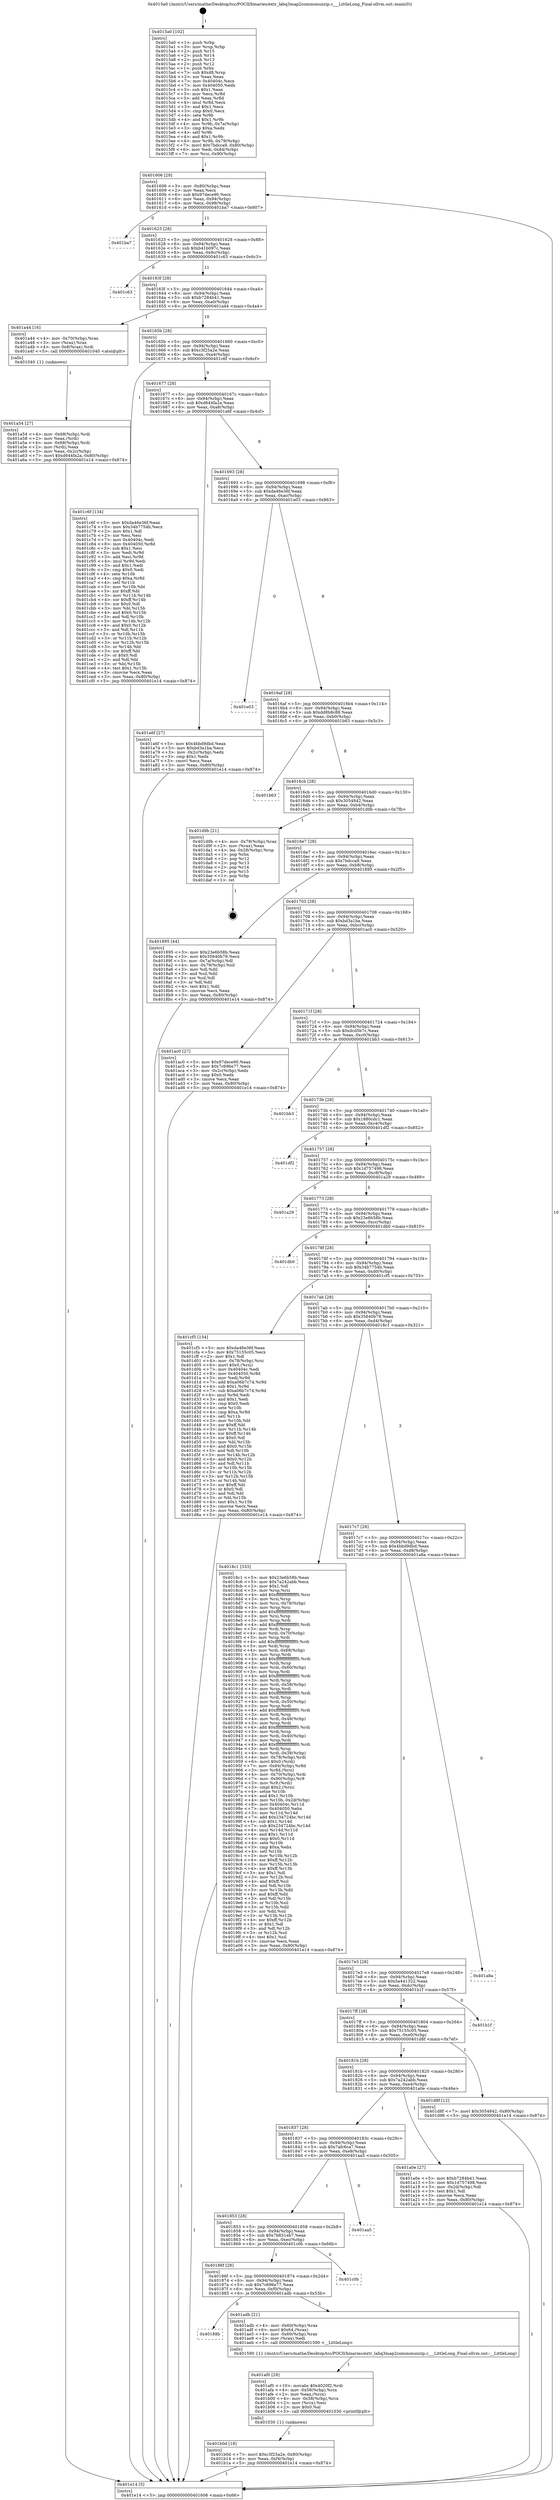 digraph "0x4015a0" {
  label = "0x4015a0 (/mnt/c/Users/mathe/Desktop/tcc/POCII/binaries/extr_labq3map2commonunzip.c___LittleLong_Final-ollvm.out::main(0))"
  labelloc = "t"
  node[shape=record]

  Entry [label="",width=0.3,height=0.3,shape=circle,fillcolor=black,style=filled]
  "0x401606" [label="{
     0x401606 [29]\l
     | [instrs]\l
     &nbsp;&nbsp;0x401606 \<+3\>: mov -0x80(%rbp),%eax\l
     &nbsp;&nbsp;0x401609 \<+2\>: mov %eax,%ecx\l
     &nbsp;&nbsp;0x40160b \<+6\>: sub $0x97dece90,%ecx\l
     &nbsp;&nbsp;0x401611 \<+6\>: mov %eax,-0x94(%rbp)\l
     &nbsp;&nbsp;0x401617 \<+6\>: mov %ecx,-0x98(%rbp)\l
     &nbsp;&nbsp;0x40161d \<+6\>: je 0000000000401ba7 \<main+0x607\>\l
  }"]
  "0x401ba7" [label="{
     0x401ba7\l
  }", style=dashed]
  "0x401623" [label="{
     0x401623 [28]\l
     | [instrs]\l
     &nbsp;&nbsp;0x401623 \<+5\>: jmp 0000000000401628 \<main+0x88\>\l
     &nbsp;&nbsp;0x401628 \<+6\>: mov -0x94(%rbp),%eax\l
     &nbsp;&nbsp;0x40162e \<+5\>: sub $0xb41b097c,%eax\l
     &nbsp;&nbsp;0x401633 \<+6\>: mov %eax,-0x9c(%rbp)\l
     &nbsp;&nbsp;0x401639 \<+6\>: je 0000000000401c63 \<main+0x6c3\>\l
  }"]
  Exit [label="",width=0.3,height=0.3,shape=circle,fillcolor=black,style=filled,peripheries=2]
  "0x401c63" [label="{
     0x401c63\l
  }", style=dashed]
  "0x40163f" [label="{
     0x40163f [28]\l
     | [instrs]\l
     &nbsp;&nbsp;0x40163f \<+5\>: jmp 0000000000401644 \<main+0xa4\>\l
     &nbsp;&nbsp;0x401644 \<+6\>: mov -0x94(%rbp),%eax\l
     &nbsp;&nbsp;0x40164a \<+5\>: sub $0xb7284b41,%eax\l
     &nbsp;&nbsp;0x40164f \<+6\>: mov %eax,-0xa0(%rbp)\l
     &nbsp;&nbsp;0x401655 \<+6\>: je 0000000000401a44 \<main+0x4a4\>\l
  }"]
  "0x401b0d" [label="{
     0x401b0d [18]\l
     | [instrs]\l
     &nbsp;&nbsp;0x401b0d \<+7\>: movl $0xc3f25a2e,-0x80(%rbp)\l
     &nbsp;&nbsp;0x401b14 \<+6\>: mov %eax,-0xf4(%rbp)\l
     &nbsp;&nbsp;0x401b1a \<+5\>: jmp 0000000000401e14 \<main+0x874\>\l
  }"]
  "0x401a44" [label="{
     0x401a44 [16]\l
     | [instrs]\l
     &nbsp;&nbsp;0x401a44 \<+4\>: mov -0x70(%rbp),%rax\l
     &nbsp;&nbsp;0x401a48 \<+3\>: mov (%rax),%rax\l
     &nbsp;&nbsp;0x401a4b \<+4\>: mov 0x8(%rax),%rdi\l
     &nbsp;&nbsp;0x401a4f \<+5\>: call 0000000000401040 \<atoi@plt\>\l
     | [calls]\l
     &nbsp;&nbsp;0x401040 \{1\} (unknown)\l
  }"]
  "0x40165b" [label="{
     0x40165b [28]\l
     | [instrs]\l
     &nbsp;&nbsp;0x40165b \<+5\>: jmp 0000000000401660 \<main+0xc0\>\l
     &nbsp;&nbsp;0x401660 \<+6\>: mov -0x94(%rbp),%eax\l
     &nbsp;&nbsp;0x401666 \<+5\>: sub $0xc3f25a2e,%eax\l
     &nbsp;&nbsp;0x40166b \<+6\>: mov %eax,-0xa4(%rbp)\l
     &nbsp;&nbsp;0x401671 \<+6\>: je 0000000000401c6f \<main+0x6cf\>\l
  }"]
  "0x401af0" [label="{
     0x401af0 [29]\l
     | [instrs]\l
     &nbsp;&nbsp;0x401af0 \<+10\>: movabs $0x4020f2,%rdi\l
     &nbsp;&nbsp;0x401afa \<+4\>: mov -0x58(%rbp),%rcx\l
     &nbsp;&nbsp;0x401afe \<+2\>: mov %eax,(%rcx)\l
     &nbsp;&nbsp;0x401b00 \<+4\>: mov -0x58(%rbp),%rcx\l
     &nbsp;&nbsp;0x401b04 \<+2\>: mov (%rcx),%esi\l
     &nbsp;&nbsp;0x401b06 \<+2\>: mov $0x0,%al\l
     &nbsp;&nbsp;0x401b08 \<+5\>: call 0000000000401030 \<printf@plt\>\l
     | [calls]\l
     &nbsp;&nbsp;0x401030 \{1\} (unknown)\l
  }"]
  "0x401c6f" [label="{
     0x401c6f [134]\l
     | [instrs]\l
     &nbsp;&nbsp;0x401c6f \<+5\>: mov $0xda46e36f,%eax\l
     &nbsp;&nbsp;0x401c74 \<+5\>: mov $0x34b7754b,%ecx\l
     &nbsp;&nbsp;0x401c79 \<+2\>: mov $0x1,%dl\l
     &nbsp;&nbsp;0x401c7b \<+2\>: xor %esi,%esi\l
     &nbsp;&nbsp;0x401c7d \<+7\>: mov 0x40404c,%edi\l
     &nbsp;&nbsp;0x401c84 \<+8\>: mov 0x404050,%r8d\l
     &nbsp;&nbsp;0x401c8c \<+3\>: sub $0x1,%esi\l
     &nbsp;&nbsp;0x401c8f \<+3\>: mov %edi,%r9d\l
     &nbsp;&nbsp;0x401c92 \<+3\>: add %esi,%r9d\l
     &nbsp;&nbsp;0x401c95 \<+4\>: imul %r9d,%edi\l
     &nbsp;&nbsp;0x401c99 \<+3\>: and $0x1,%edi\l
     &nbsp;&nbsp;0x401c9c \<+3\>: cmp $0x0,%edi\l
     &nbsp;&nbsp;0x401c9f \<+4\>: sete %r10b\l
     &nbsp;&nbsp;0x401ca3 \<+4\>: cmp $0xa,%r8d\l
     &nbsp;&nbsp;0x401ca7 \<+4\>: setl %r11b\l
     &nbsp;&nbsp;0x401cab \<+3\>: mov %r10b,%bl\l
     &nbsp;&nbsp;0x401cae \<+3\>: xor $0xff,%bl\l
     &nbsp;&nbsp;0x401cb1 \<+3\>: mov %r11b,%r14b\l
     &nbsp;&nbsp;0x401cb4 \<+4\>: xor $0xff,%r14b\l
     &nbsp;&nbsp;0x401cb8 \<+3\>: xor $0x0,%dl\l
     &nbsp;&nbsp;0x401cbb \<+3\>: mov %bl,%r15b\l
     &nbsp;&nbsp;0x401cbe \<+4\>: and $0x0,%r15b\l
     &nbsp;&nbsp;0x401cc2 \<+3\>: and %dl,%r10b\l
     &nbsp;&nbsp;0x401cc5 \<+3\>: mov %r14b,%r12b\l
     &nbsp;&nbsp;0x401cc8 \<+4\>: and $0x0,%r12b\l
     &nbsp;&nbsp;0x401ccc \<+3\>: and %dl,%r11b\l
     &nbsp;&nbsp;0x401ccf \<+3\>: or %r10b,%r15b\l
     &nbsp;&nbsp;0x401cd2 \<+3\>: or %r11b,%r12b\l
     &nbsp;&nbsp;0x401cd5 \<+3\>: xor %r12b,%r15b\l
     &nbsp;&nbsp;0x401cd8 \<+3\>: or %r14b,%bl\l
     &nbsp;&nbsp;0x401cdb \<+3\>: xor $0xff,%bl\l
     &nbsp;&nbsp;0x401cde \<+3\>: or $0x0,%dl\l
     &nbsp;&nbsp;0x401ce1 \<+2\>: and %dl,%bl\l
     &nbsp;&nbsp;0x401ce3 \<+3\>: or %bl,%r15b\l
     &nbsp;&nbsp;0x401ce6 \<+4\>: test $0x1,%r15b\l
     &nbsp;&nbsp;0x401cea \<+3\>: cmovne %ecx,%eax\l
     &nbsp;&nbsp;0x401ced \<+3\>: mov %eax,-0x80(%rbp)\l
     &nbsp;&nbsp;0x401cf0 \<+5\>: jmp 0000000000401e14 \<main+0x874\>\l
  }"]
  "0x401677" [label="{
     0x401677 [28]\l
     | [instrs]\l
     &nbsp;&nbsp;0x401677 \<+5\>: jmp 000000000040167c \<main+0xdc\>\l
     &nbsp;&nbsp;0x40167c \<+6\>: mov -0x94(%rbp),%eax\l
     &nbsp;&nbsp;0x401682 \<+5\>: sub $0xd644fa2a,%eax\l
     &nbsp;&nbsp;0x401687 \<+6\>: mov %eax,-0xa8(%rbp)\l
     &nbsp;&nbsp;0x40168d \<+6\>: je 0000000000401a6f \<main+0x4cf\>\l
  }"]
  "0x40188b" [label="{
     0x40188b\l
  }", style=dashed]
  "0x401a6f" [label="{
     0x401a6f [27]\l
     | [instrs]\l
     &nbsp;&nbsp;0x401a6f \<+5\>: mov $0x4bbd9dbd,%eax\l
     &nbsp;&nbsp;0x401a74 \<+5\>: mov $0xbd3a1ba,%ecx\l
     &nbsp;&nbsp;0x401a79 \<+3\>: mov -0x2c(%rbp),%edx\l
     &nbsp;&nbsp;0x401a7c \<+3\>: cmp $0x1,%edx\l
     &nbsp;&nbsp;0x401a7f \<+3\>: cmovl %ecx,%eax\l
     &nbsp;&nbsp;0x401a82 \<+3\>: mov %eax,-0x80(%rbp)\l
     &nbsp;&nbsp;0x401a85 \<+5\>: jmp 0000000000401e14 \<main+0x874\>\l
  }"]
  "0x401693" [label="{
     0x401693 [28]\l
     | [instrs]\l
     &nbsp;&nbsp;0x401693 \<+5\>: jmp 0000000000401698 \<main+0xf8\>\l
     &nbsp;&nbsp;0x401698 \<+6\>: mov -0x94(%rbp),%eax\l
     &nbsp;&nbsp;0x40169e \<+5\>: sub $0xda46e36f,%eax\l
     &nbsp;&nbsp;0x4016a3 \<+6\>: mov %eax,-0xac(%rbp)\l
     &nbsp;&nbsp;0x4016a9 \<+6\>: je 0000000000401e03 \<main+0x863\>\l
  }"]
  "0x401adb" [label="{
     0x401adb [21]\l
     | [instrs]\l
     &nbsp;&nbsp;0x401adb \<+4\>: mov -0x60(%rbp),%rax\l
     &nbsp;&nbsp;0x401adf \<+6\>: movl $0x64,(%rax)\l
     &nbsp;&nbsp;0x401ae5 \<+4\>: mov -0x60(%rbp),%rax\l
     &nbsp;&nbsp;0x401ae9 \<+2\>: mov (%rax),%edi\l
     &nbsp;&nbsp;0x401aeb \<+5\>: call 0000000000401590 \<__LittleLong\>\l
     | [calls]\l
     &nbsp;&nbsp;0x401590 \{1\} (/mnt/c/Users/mathe/Desktop/tcc/POCII/binaries/extr_labq3map2commonunzip.c___LittleLong_Final-ollvm.out::__LittleLong)\l
  }"]
  "0x401e03" [label="{
     0x401e03\l
  }", style=dashed]
  "0x4016af" [label="{
     0x4016af [28]\l
     | [instrs]\l
     &nbsp;&nbsp;0x4016af \<+5\>: jmp 00000000004016b4 \<main+0x114\>\l
     &nbsp;&nbsp;0x4016b4 \<+6\>: mov -0x94(%rbp),%eax\l
     &nbsp;&nbsp;0x4016ba \<+5\>: sub $0xdd8b8c88,%eax\l
     &nbsp;&nbsp;0x4016bf \<+6\>: mov %eax,-0xb0(%rbp)\l
     &nbsp;&nbsp;0x4016c5 \<+6\>: je 0000000000401b63 \<main+0x5c3\>\l
  }"]
  "0x40186f" [label="{
     0x40186f [28]\l
     | [instrs]\l
     &nbsp;&nbsp;0x40186f \<+5\>: jmp 0000000000401874 \<main+0x2d4\>\l
     &nbsp;&nbsp;0x401874 \<+6\>: mov -0x94(%rbp),%eax\l
     &nbsp;&nbsp;0x40187a \<+5\>: sub $0x7c696e77,%eax\l
     &nbsp;&nbsp;0x40187f \<+6\>: mov %eax,-0xf0(%rbp)\l
     &nbsp;&nbsp;0x401885 \<+6\>: je 0000000000401adb \<main+0x53b\>\l
  }"]
  "0x401b63" [label="{
     0x401b63\l
  }", style=dashed]
  "0x4016cb" [label="{
     0x4016cb [28]\l
     | [instrs]\l
     &nbsp;&nbsp;0x4016cb \<+5\>: jmp 00000000004016d0 \<main+0x130\>\l
     &nbsp;&nbsp;0x4016d0 \<+6\>: mov -0x94(%rbp),%eax\l
     &nbsp;&nbsp;0x4016d6 \<+5\>: sub $0x3054842,%eax\l
     &nbsp;&nbsp;0x4016db \<+6\>: mov %eax,-0xb4(%rbp)\l
     &nbsp;&nbsp;0x4016e1 \<+6\>: je 0000000000401d9b \<main+0x7fb\>\l
  }"]
  "0x401c0b" [label="{
     0x401c0b\l
  }", style=dashed]
  "0x401d9b" [label="{
     0x401d9b [21]\l
     | [instrs]\l
     &nbsp;&nbsp;0x401d9b \<+4\>: mov -0x78(%rbp),%rax\l
     &nbsp;&nbsp;0x401d9f \<+2\>: mov (%rax),%eax\l
     &nbsp;&nbsp;0x401da1 \<+4\>: lea -0x28(%rbp),%rsp\l
     &nbsp;&nbsp;0x401da5 \<+1\>: pop %rbx\l
     &nbsp;&nbsp;0x401da6 \<+2\>: pop %r12\l
     &nbsp;&nbsp;0x401da8 \<+2\>: pop %r13\l
     &nbsp;&nbsp;0x401daa \<+2\>: pop %r14\l
     &nbsp;&nbsp;0x401dac \<+2\>: pop %r15\l
     &nbsp;&nbsp;0x401dae \<+1\>: pop %rbp\l
     &nbsp;&nbsp;0x401daf \<+1\>: ret\l
  }"]
  "0x4016e7" [label="{
     0x4016e7 [28]\l
     | [instrs]\l
     &nbsp;&nbsp;0x4016e7 \<+5\>: jmp 00000000004016ec \<main+0x14c\>\l
     &nbsp;&nbsp;0x4016ec \<+6\>: mov -0x94(%rbp),%eax\l
     &nbsp;&nbsp;0x4016f2 \<+5\>: sub $0x7bdcca9,%eax\l
     &nbsp;&nbsp;0x4016f7 \<+6\>: mov %eax,-0xb8(%rbp)\l
     &nbsp;&nbsp;0x4016fd \<+6\>: je 0000000000401895 \<main+0x2f5\>\l
  }"]
  "0x401853" [label="{
     0x401853 [28]\l
     | [instrs]\l
     &nbsp;&nbsp;0x401853 \<+5\>: jmp 0000000000401858 \<main+0x2b8\>\l
     &nbsp;&nbsp;0x401858 \<+6\>: mov -0x94(%rbp),%eax\l
     &nbsp;&nbsp;0x40185e \<+5\>: sub $0x7b831eb7,%eax\l
     &nbsp;&nbsp;0x401863 \<+6\>: mov %eax,-0xec(%rbp)\l
     &nbsp;&nbsp;0x401869 \<+6\>: je 0000000000401c0b \<main+0x66b\>\l
  }"]
  "0x401895" [label="{
     0x401895 [44]\l
     | [instrs]\l
     &nbsp;&nbsp;0x401895 \<+5\>: mov $0x23e6b58b,%eax\l
     &nbsp;&nbsp;0x40189a \<+5\>: mov $0x35640b79,%ecx\l
     &nbsp;&nbsp;0x40189f \<+3\>: mov -0x7a(%rbp),%dl\l
     &nbsp;&nbsp;0x4018a2 \<+4\>: mov -0x79(%rbp),%sil\l
     &nbsp;&nbsp;0x4018a6 \<+3\>: mov %dl,%dil\l
     &nbsp;&nbsp;0x4018a9 \<+3\>: and %sil,%dil\l
     &nbsp;&nbsp;0x4018ac \<+3\>: xor %sil,%dl\l
     &nbsp;&nbsp;0x4018af \<+3\>: or %dl,%dil\l
     &nbsp;&nbsp;0x4018b2 \<+4\>: test $0x1,%dil\l
     &nbsp;&nbsp;0x4018b6 \<+3\>: cmovne %ecx,%eax\l
     &nbsp;&nbsp;0x4018b9 \<+3\>: mov %eax,-0x80(%rbp)\l
     &nbsp;&nbsp;0x4018bc \<+5\>: jmp 0000000000401e14 \<main+0x874\>\l
  }"]
  "0x401703" [label="{
     0x401703 [28]\l
     | [instrs]\l
     &nbsp;&nbsp;0x401703 \<+5\>: jmp 0000000000401708 \<main+0x168\>\l
     &nbsp;&nbsp;0x401708 \<+6\>: mov -0x94(%rbp),%eax\l
     &nbsp;&nbsp;0x40170e \<+5\>: sub $0xbd3a1ba,%eax\l
     &nbsp;&nbsp;0x401713 \<+6\>: mov %eax,-0xbc(%rbp)\l
     &nbsp;&nbsp;0x401719 \<+6\>: je 0000000000401ac0 \<main+0x520\>\l
  }"]
  "0x401e14" [label="{
     0x401e14 [5]\l
     | [instrs]\l
     &nbsp;&nbsp;0x401e14 \<+5\>: jmp 0000000000401606 \<main+0x66\>\l
  }"]
  "0x4015a0" [label="{
     0x4015a0 [102]\l
     | [instrs]\l
     &nbsp;&nbsp;0x4015a0 \<+1\>: push %rbp\l
     &nbsp;&nbsp;0x4015a1 \<+3\>: mov %rsp,%rbp\l
     &nbsp;&nbsp;0x4015a4 \<+2\>: push %r15\l
     &nbsp;&nbsp;0x4015a6 \<+2\>: push %r14\l
     &nbsp;&nbsp;0x4015a8 \<+2\>: push %r13\l
     &nbsp;&nbsp;0x4015aa \<+2\>: push %r12\l
     &nbsp;&nbsp;0x4015ac \<+1\>: push %rbx\l
     &nbsp;&nbsp;0x4015ad \<+7\>: sub $0xd8,%rsp\l
     &nbsp;&nbsp;0x4015b4 \<+2\>: xor %eax,%eax\l
     &nbsp;&nbsp;0x4015b6 \<+7\>: mov 0x40404c,%ecx\l
     &nbsp;&nbsp;0x4015bd \<+7\>: mov 0x404050,%edx\l
     &nbsp;&nbsp;0x4015c4 \<+3\>: sub $0x1,%eax\l
     &nbsp;&nbsp;0x4015c7 \<+3\>: mov %ecx,%r8d\l
     &nbsp;&nbsp;0x4015ca \<+3\>: add %eax,%r8d\l
     &nbsp;&nbsp;0x4015cd \<+4\>: imul %r8d,%ecx\l
     &nbsp;&nbsp;0x4015d1 \<+3\>: and $0x1,%ecx\l
     &nbsp;&nbsp;0x4015d4 \<+3\>: cmp $0x0,%ecx\l
     &nbsp;&nbsp;0x4015d7 \<+4\>: sete %r9b\l
     &nbsp;&nbsp;0x4015db \<+4\>: and $0x1,%r9b\l
     &nbsp;&nbsp;0x4015df \<+4\>: mov %r9b,-0x7a(%rbp)\l
     &nbsp;&nbsp;0x4015e3 \<+3\>: cmp $0xa,%edx\l
     &nbsp;&nbsp;0x4015e6 \<+4\>: setl %r9b\l
     &nbsp;&nbsp;0x4015ea \<+4\>: and $0x1,%r9b\l
     &nbsp;&nbsp;0x4015ee \<+4\>: mov %r9b,-0x79(%rbp)\l
     &nbsp;&nbsp;0x4015f2 \<+7\>: movl $0x7bdcca9,-0x80(%rbp)\l
     &nbsp;&nbsp;0x4015f9 \<+6\>: mov %edi,-0x84(%rbp)\l
     &nbsp;&nbsp;0x4015ff \<+7\>: mov %rsi,-0x90(%rbp)\l
  }"]
  "0x401aa5" [label="{
     0x401aa5\l
  }", style=dashed]
  "0x401ac0" [label="{
     0x401ac0 [27]\l
     | [instrs]\l
     &nbsp;&nbsp;0x401ac0 \<+5\>: mov $0x97dece90,%eax\l
     &nbsp;&nbsp;0x401ac5 \<+5\>: mov $0x7c696e77,%ecx\l
     &nbsp;&nbsp;0x401aca \<+3\>: mov -0x2c(%rbp),%edx\l
     &nbsp;&nbsp;0x401acd \<+3\>: cmp $0x0,%edx\l
     &nbsp;&nbsp;0x401ad0 \<+3\>: cmove %ecx,%eax\l
     &nbsp;&nbsp;0x401ad3 \<+3\>: mov %eax,-0x80(%rbp)\l
     &nbsp;&nbsp;0x401ad6 \<+5\>: jmp 0000000000401e14 \<main+0x874\>\l
  }"]
  "0x40171f" [label="{
     0x40171f [28]\l
     | [instrs]\l
     &nbsp;&nbsp;0x40171f \<+5\>: jmp 0000000000401724 \<main+0x184\>\l
     &nbsp;&nbsp;0x401724 \<+6\>: mov -0x94(%rbp),%eax\l
     &nbsp;&nbsp;0x40172a \<+5\>: sub $0xdcd5b7c,%eax\l
     &nbsp;&nbsp;0x40172f \<+6\>: mov %eax,-0xc0(%rbp)\l
     &nbsp;&nbsp;0x401735 \<+6\>: je 0000000000401bb3 \<main+0x613\>\l
  }"]
  "0x401a54" [label="{
     0x401a54 [27]\l
     | [instrs]\l
     &nbsp;&nbsp;0x401a54 \<+4\>: mov -0x68(%rbp),%rdi\l
     &nbsp;&nbsp;0x401a58 \<+2\>: mov %eax,(%rdi)\l
     &nbsp;&nbsp;0x401a5a \<+4\>: mov -0x68(%rbp),%rdi\l
     &nbsp;&nbsp;0x401a5e \<+2\>: mov (%rdi),%eax\l
     &nbsp;&nbsp;0x401a60 \<+3\>: mov %eax,-0x2c(%rbp)\l
     &nbsp;&nbsp;0x401a63 \<+7\>: movl $0xd644fa2a,-0x80(%rbp)\l
     &nbsp;&nbsp;0x401a6a \<+5\>: jmp 0000000000401e14 \<main+0x874\>\l
  }"]
  "0x401bb3" [label="{
     0x401bb3\l
  }", style=dashed]
  "0x40173b" [label="{
     0x40173b [28]\l
     | [instrs]\l
     &nbsp;&nbsp;0x40173b \<+5\>: jmp 0000000000401740 \<main+0x1a0\>\l
     &nbsp;&nbsp;0x401740 \<+6\>: mov -0x94(%rbp),%eax\l
     &nbsp;&nbsp;0x401746 \<+5\>: sub $0x1880cdc1,%eax\l
     &nbsp;&nbsp;0x40174b \<+6\>: mov %eax,-0xc4(%rbp)\l
     &nbsp;&nbsp;0x401751 \<+6\>: je 0000000000401df2 \<main+0x852\>\l
  }"]
  "0x401837" [label="{
     0x401837 [28]\l
     | [instrs]\l
     &nbsp;&nbsp;0x401837 \<+5\>: jmp 000000000040183c \<main+0x29c\>\l
     &nbsp;&nbsp;0x40183c \<+6\>: mov -0x94(%rbp),%eax\l
     &nbsp;&nbsp;0x401842 \<+5\>: sub $0x7afc6ca7,%eax\l
     &nbsp;&nbsp;0x401847 \<+6\>: mov %eax,-0xe8(%rbp)\l
     &nbsp;&nbsp;0x40184d \<+6\>: je 0000000000401aa5 \<main+0x505\>\l
  }"]
  "0x401df2" [label="{
     0x401df2\l
  }", style=dashed]
  "0x401757" [label="{
     0x401757 [28]\l
     | [instrs]\l
     &nbsp;&nbsp;0x401757 \<+5\>: jmp 000000000040175c \<main+0x1bc\>\l
     &nbsp;&nbsp;0x40175c \<+6\>: mov -0x94(%rbp),%eax\l
     &nbsp;&nbsp;0x401762 \<+5\>: sub $0x1d757498,%eax\l
     &nbsp;&nbsp;0x401767 \<+6\>: mov %eax,-0xc8(%rbp)\l
     &nbsp;&nbsp;0x40176d \<+6\>: je 0000000000401a29 \<main+0x489\>\l
  }"]
  "0x401a0e" [label="{
     0x401a0e [27]\l
     | [instrs]\l
     &nbsp;&nbsp;0x401a0e \<+5\>: mov $0xb7284b41,%eax\l
     &nbsp;&nbsp;0x401a13 \<+5\>: mov $0x1d757498,%ecx\l
     &nbsp;&nbsp;0x401a18 \<+3\>: mov -0x2d(%rbp),%dl\l
     &nbsp;&nbsp;0x401a1b \<+3\>: test $0x1,%dl\l
     &nbsp;&nbsp;0x401a1e \<+3\>: cmovne %ecx,%eax\l
     &nbsp;&nbsp;0x401a21 \<+3\>: mov %eax,-0x80(%rbp)\l
     &nbsp;&nbsp;0x401a24 \<+5\>: jmp 0000000000401e14 \<main+0x874\>\l
  }"]
  "0x401a29" [label="{
     0x401a29\l
  }", style=dashed]
  "0x401773" [label="{
     0x401773 [28]\l
     | [instrs]\l
     &nbsp;&nbsp;0x401773 \<+5\>: jmp 0000000000401778 \<main+0x1d8\>\l
     &nbsp;&nbsp;0x401778 \<+6\>: mov -0x94(%rbp),%eax\l
     &nbsp;&nbsp;0x40177e \<+5\>: sub $0x23e6b58b,%eax\l
     &nbsp;&nbsp;0x401783 \<+6\>: mov %eax,-0xcc(%rbp)\l
     &nbsp;&nbsp;0x401789 \<+6\>: je 0000000000401db0 \<main+0x810\>\l
  }"]
  "0x40181b" [label="{
     0x40181b [28]\l
     | [instrs]\l
     &nbsp;&nbsp;0x40181b \<+5\>: jmp 0000000000401820 \<main+0x280\>\l
     &nbsp;&nbsp;0x401820 \<+6\>: mov -0x94(%rbp),%eax\l
     &nbsp;&nbsp;0x401826 \<+5\>: sub $0x7a242abb,%eax\l
     &nbsp;&nbsp;0x40182b \<+6\>: mov %eax,-0xe4(%rbp)\l
     &nbsp;&nbsp;0x401831 \<+6\>: je 0000000000401a0e \<main+0x46e\>\l
  }"]
  "0x401db0" [label="{
     0x401db0\l
  }", style=dashed]
  "0x40178f" [label="{
     0x40178f [28]\l
     | [instrs]\l
     &nbsp;&nbsp;0x40178f \<+5\>: jmp 0000000000401794 \<main+0x1f4\>\l
     &nbsp;&nbsp;0x401794 \<+6\>: mov -0x94(%rbp),%eax\l
     &nbsp;&nbsp;0x40179a \<+5\>: sub $0x34b7754b,%eax\l
     &nbsp;&nbsp;0x40179f \<+6\>: mov %eax,-0xd0(%rbp)\l
     &nbsp;&nbsp;0x4017a5 \<+6\>: je 0000000000401cf5 \<main+0x755\>\l
  }"]
  "0x401d8f" [label="{
     0x401d8f [12]\l
     | [instrs]\l
     &nbsp;&nbsp;0x401d8f \<+7\>: movl $0x3054842,-0x80(%rbp)\l
     &nbsp;&nbsp;0x401d96 \<+5\>: jmp 0000000000401e14 \<main+0x874\>\l
  }"]
  "0x401cf5" [label="{
     0x401cf5 [154]\l
     | [instrs]\l
     &nbsp;&nbsp;0x401cf5 \<+5\>: mov $0xda46e36f,%eax\l
     &nbsp;&nbsp;0x401cfa \<+5\>: mov $0x75155c05,%ecx\l
     &nbsp;&nbsp;0x401cff \<+2\>: mov $0x1,%dl\l
     &nbsp;&nbsp;0x401d01 \<+4\>: mov -0x78(%rbp),%rsi\l
     &nbsp;&nbsp;0x401d05 \<+6\>: movl $0x0,(%rsi)\l
     &nbsp;&nbsp;0x401d0b \<+7\>: mov 0x40404c,%edi\l
     &nbsp;&nbsp;0x401d12 \<+8\>: mov 0x404050,%r8d\l
     &nbsp;&nbsp;0x401d1a \<+3\>: mov %edi,%r9d\l
     &nbsp;&nbsp;0x401d1d \<+7\>: add $0xa06b7c74,%r9d\l
     &nbsp;&nbsp;0x401d24 \<+4\>: sub $0x1,%r9d\l
     &nbsp;&nbsp;0x401d28 \<+7\>: sub $0xa06b7c74,%r9d\l
     &nbsp;&nbsp;0x401d2f \<+4\>: imul %r9d,%edi\l
     &nbsp;&nbsp;0x401d33 \<+3\>: and $0x1,%edi\l
     &nbsp;&nbsp;0x401d36 \<+3\>: cmp $0x0,%edi\l
     &nbsp;&nbsp;0x401d39 \<+4\>: sete %r10b\l
     &nbsp;&nbsp;0x401d3d \<+4\>: cmp $0xa,%r8d\l
     &nbsp;&nbsp;0x401d41 \<+4\>: setl %r11b\l
     &nbsp;&nbsp;0x401d45 \<+3\>: mov %r10b,%bl\l
     &nbsp;&nbsp;0x401d48 \<+3\>: xor $0xff,%bl\l
     &nbsp;&nbsp;0x401d4b \<+3\>: mov %r11b,%r14b\l
     &nbsp;&nbsp;0x401d4e \<+4\>: xor $0xff,%r14b\l
     &nbsp;&nbsp;0x401d52 \<+3\>: xor $0x0,%dl\l
     &nbsp;&nbsp;0x401d55 \<+3\>: mov %bl,%r15b\l
     &nbsp;&nbsp;0x401d58 \<+4\>: and $0x0,%r15b\l
     &nbsp;&nbsp;0x401d5c \<+3\>: and %dl,%r10b\l
     &nbsp;&nbsp;0x401d5f \<+3\>: mov %r14b,%r12b\l
     &nbsp;&nbsp;0x401d62 \<+4\>: and $0x0,%r12b\l
     &nbsp;&nbsp;0x401d66 \<+3\>: and %dl,%r11b\l
     &nbsp;&nbsp;0x401d69 \<+3\>: or %r10b,%r15b\l
     &nbsp;&nbsp;0x401d6c \<+3\>: or %r11b,%r12b\l
     &nbsp;&nbsp;0x401d6f \<+3\>: xor %r12b,%r15b\l
     &nbsp;&nbsp;0x401d72 \<+3\>: or %r14b,%bl\l
     &nbsp;&nbsp;0x401d75 \<+3\>: xor $0xff,%bl\l
     &nbsp;&nbsp;0x401d78 \<+3\>: or $0x0,%dl\l
     &nbsp;&nbsp;0x401d7b \<+2\>: and %dl,%bl\l
     &nbsp;&nbsp;0x401d7d \<+3\>: or %bl,%r15b\l
     &nbsp;&nbsp;0x401d80 \<+4\>: test $0x1,%r15b\l
     &nbsp;&nbsp;0x401d84 \<+3\>: cmovne %ecx,%eax\l
     &nbsp;&nbsp;0x401d87 \<+3\>: mov %eax,-0x80(%rbp)\l
     &nbsp;&nbsp;0x401d8a \<+5\>: jmp 0000000000401e14 \<main+0x874\>\l
  }"]
  "0x4017ab" [label="{
     0x4017ab [28]\l
     | [instrs]\l
     &nbsp;&nbsp;0x4017ab \<+5\>: jmp 00000000004017b0 \<main+0x210\>\l
     &nbsp;&nbsp;0x4017b0 \<+6\>: mov -0x94(%rbp),%eax\l
     &nbsp;&nbsp;0x4017b6 \<+5\>: sub $0x35640b79,%eax\l
     &nbsp;&nbsp;0x4017bb \<+6\>: mov %eax,-0xd4(%rbp)\l
     &nbsp;&nbsp;0x4017c1 \<+6\>: je 00000000004018c1 \<main+0x321\>\l
  }"]
  "0x4017ff" [label="{
     0x4017ff [28]\l
     | [instrs]\l
     &nbsp;&nbsp;0x4017ff \<+5\>: jmp 0000000000401804 \<main+0x264\>\l
     &nbsp;&nbsp;0x401804 \<+6\>: mov -0x94(%rbp),%eax\l
     &nbsp;&nbsp;0x40180a \<+5\>: sub $0x75155c05,%eax\l
     &nbsp;&nbsp;0x40180f \<+6\>: mov %eax,-0xe0(%rbp)\l
     &nbsp;&nbsp;0x401815 \<+6\>: je 0000000000401d8f \<main+0x7ef\>\l
  }"]
  "0x4018c1" [label="{
     0x4018c1 [333]\l
     | [instrs]\l
     &nbsp;&nbsp;0x4018c1 \<+5\>: mov $0x23e6b58b,%eax\l
     &nbsp;&nbsp;0x4018c6 \<+5\>: mov $0x7a242abb,%ecx\l
     &nbsp;&nbsp;0x4018cb \<+2\>: mov $0x1,%dl\l
     &nbsp;&nbsp;0x4018cd \<+3\>: mov %rsp,%rsi\l
     &nbsp;&nbsp;0x4018d0 \<+4\>: add $0xfffffffffffffff0,%rsi\l
     &nbsp;&nbsp;0x4018d4 \<+3\>: mov %rsi,%rsp\l
     &nbsp;&nbsp;0x4018d7 \<+4\>: mov %rsi,-0x78(%rbp)\l
     &nbsp;&nbsp;0x4018db \<+3\>: mov %rsp,%rsi\l
     &nbsp;&nbsp;0x4018de \<+4\>: add $0xfffffffffffffff0,%rsi\l
     &nbsp;&nbsp;0x4018e2 \<+3\>: mov %rsi,%rsp\l
     &nbsp;&nbsp;0x4018e5 \<+3\>: mov %rsp,%rdi\l
     &nbsp;&nbsp;0x4018e8 \<+4\>: add $0xfffffffffffffff0,%rdi\l
     &nbsp;&nbsp;0x4018ec \<+3\>: mov %rdi,%rsp\l
     &nbsp;&nbsp;0x4018ef \<+4\>: mov %rdi,-0x70(%rbp)\l
     &nbsp;&nbsp;0x4018f3 \<+3\>: mov %rsp,%rdi\l
     &nbsp;&nbsp;0x4018f6 \<+4\>: add $0xfffffffffffffff0,%rdi\l
     &nbsp;&nbsp;0x4018fa \<+3\>: mov %rdi,%rsp\l
     &nbsp;&nbsp;0x4018fd \<+4\>: mov %rdi,-0x68(%rbp)\l
     &nbsp;&nbsp;0x401901 \<+3\>: mov %rsp,%rdi\l
     &nbsp;&nbsp;0x401904 \<+4\>: add $0xfffffffffffffff0,%rdi\l
     &nbsp;&nbsp;0x401908 \<+3\>: mov %rdi,%rsp\l
     &nbsp;&nbsp;0x40190b \<+4\>: mov %rdi,-0x60(%rbp)\l
     &nbsp;&nbsp;0x40190f \<+3\>: mov %rsp,%rdi\l
     &nbsp;&nbsp;0x401912 \<+4\>: add $0xfffffffffffffff0,%rdi\l
     &nbsp;&nbsp;0x401916 \<+3\>: mov %rdi,%rsp\l
     &nbsp;&nbsp;0x401919 \<+4\>: mov %rdi,-0x58(%rbp)\l
     &nbsp;&nbsp;0x40191d \<+3\>: mov %rsp,%rdi\l
     &nbsp;&nbsp;0x401920 \<+4\>: add $0xfffffffffffffff0,%rdi\l
     &nbsp;&nbsp;0x401924 \<+3\>: mov %rdi,%rsp\l
     &nbsp;&nbsp;0x401927 \<+4\>: mov %rdi,-0x50(%rbp)\l
     &nbsp;&nbsp;0x40192b \<+3\>: mov %rsp,%rdi\l
     &nbsp;&nbsp;0x40192e \<+4\>: add $0xfffffffffffffff0,%rdi\l
     &nbsp;&nbsp;0x401932 \<+3\>: mov %rdi,%rsp\l
     &nbsp;&nbsp;0x401935 \<+4\>: mov %rdi,-0x48(%rbp)\l
     &nbsp;&nbsp;0x401939 \<+3\>: mov %rsp,%rdi\l
     &nbsp;&nbsp;0x40193c \<+4\>: add $0xfffffffffffffff0,%rdi\l
     &nbsp;&nbsp;0x401940 \<+3\>: mov %rdi,%rsp\l
     &nbsp;&nbsp;0x401943 \<+4\>: mov %rdi,-0x40(%rbp)\l
     &nbsp;&nbsp;0x401947 \<+3\>: mov %rsp,%rdi\l
     &nbsp;&nbsp;0x40194a \<+4\>: add $0xfffffffffffffff0,%rdi\l
     &nbsp;&nbsp;0x40194e \<+3\>: mov %rdi,%rsp\l
     &nbsp;&nbsp;0x401951 \<+4\>: mov %rdi,-0x38(%rbp)\l
     &nbsp;&nbsp;0x401955 \<+4\>: mov -0x78(%rbp),%rdi\l
     &nbsp;&nbsp;0x401959 \<+6\>: movl $0x0,(%rdi)\l
     &nbsp;&nbsp;0x40195f \<+7\>: mov -0x84(%rbp),%r8d\l
     &nbsp;&nbsp;0x401966 \<+3\>: mov %r8d,(%rsi)\l
     &nbsp;&nbsp;0x401969 \<+4\>: mov -0x70(%rbp),%rdi\l
     &nbsp;&nbsp;0x40196d \<+7\>: mov -0x90(%rbp),%r9\l
     &nbsp;&nbsp;0x401974 \<+3\>: mov %r9,(%rdi)\l
     &nbsp;&nbsp;0x401977 \<+3\>: cmpl $0x2,(%rsi)\l
     &nbsp;&nbsp;0x40197a \<+4\>: setne %r10b\l
     &nbsp;&nbsp;0x40197e \<+4\>: and $0x1,%r10b\l
     &nbsp;&nbsp;0x401982 \<+4\>: mov %r10b,-0x2d(%rbp)\l
     &nbsp;&nbsp;0x401986 \<+8\>: mov 0x40404c,%r11d\l
     &nbsp;&nbsp;0x40198e \<+7\>: mov 0x404050,%ebx\l
     &nbsp;&nbsp;0x401995 \<+3\>: mov %r11d,%r14d\l
     &nbsp;&nbsp;0x401998 \<+7\>: add $0x234724bc,%r14d\l
     &nbsp;&nbsp;0x40199f \<+4\>: sub $0x1,%r14d\l
     &nbsp;&nbsp;0x4019a3 \<+7\>: sub $0x234724bc,%r14d\l
     &nbsp;&nbsp;0x4019aa \<+4\>: imul %r14d,%r11d\l
     &nbsp;&nbsp;0x4019ae \<+4\>: and $0x1,%r11d\l
     &nbsp;&nbsp;0x4019b2 \<+4\>: cmp $0x0,%r11d\l
     &nbsp;&nbsp;0x4019b6 \<+4\>: sete %r10b\l
     &nbsp;&nbsp;0x4019ba \<+3\>: cmp $0xa,%ebx\l
     &nbsp;&nbsp;0x4019bd \<+4\>: setl %r15b\l
     &nbsp;&nbsp;0x4019c1 \<+3\>: mov %r10b,%r12b\l
     &nbsp;&nbsp;0x4019c4 \<+4\>: xor $0xff,%r12b\l
     &nbsp;&nbsp;0x4019c8 \<+3\>: mov %r15b,%r13b\l
     &nbsp;&nbsp;0x4019cb \<+4\>: xor $0xff,%r13b\l
     &nbsp;&nbsp;0x4019cf \<+3\>: xor $0x1,%dl\l
     &nbsp;&nbsp;0x4019d2 \<+3\>: mov %r12b,%sil\l
     &nbsp;&nbsp;0x4019d5 \<+4\>: and $0xff,%sil\l
     &nbsp;&nbsp;0x4019d9 \<+3\>: and %dl,%r10b\l
     &nbsp;&nbsp;0x4019dc \<+3\>: mov %r13b,%dil\l
     &nbsp;&nbsp;0x4019df \<+4\>: and $0xff,%dil\l
     &nbsp;&nbsp;0x4019e3 \<+3\>: and %dl,%r15b\l
     &nbsp;&nbsp;0x4019e6 \<+3\>: or %r10b,%sil\l
     &nbsp;&nbsp;0x4019e9 \<+3\>: or %r15b,%dil\l
     &nbsp;&nbsp;0x4019ec \<+3\>: xor %dil,%sil\l
     &nbsp;&nbsp;0x4019ef \<+3\>: or %r13b,%r12b\l
     &nbsp;&nbsp;0x4019f2 \<+4\>: xor $0xff,%r12b\l
     &nbsp;&nbsp;0x4019f6 \<+3\>: or $0x1,%dl\l
     &nbsp;&nbsp;0x4019f9 \<+3\>: and %dl,%r12b\l
     &nbsp;&nbsp;0x4019fc \<+3\>: or %r12b,%sil\l
     &nbsp;&nbsp;0x4019ff \<+4\>: test $0x1,%sil\l
     &nbsp;&nbsp;0x401a03 \<+3\>: cmovne %ecx,%eax\l
     &nbsp;&nbsp;0x401a06 \<+3\>: mov %eax,-0x80(%rbp)\l
     &nbsp;&nbsp;0x401a09 \<+5\>: jmp 0000000000401e14 \<main+0x874\>\l
  }"]
  "0x4017c7" [label="{
     0x4017c7 [28]\l
     | [instrs]\l
     &nbsp;&nbsp;0x4017c7 \<+5\>: jmp 00000000004017cc \<main+0x22c\>\l
     &nbsp;&nbsp;0x4017cc \<+6\>: mov -0x94(%rbp),%eax\l
     &nbsp;&nbsp;0x4017d2 \<+5\>: sub $0x4bbd9dbd,%eax\l
     &nbsp;&nbsp;0x4017d7 \<+6\>: mov %eax,-0xd8(%rbp)\l
     &nbsp;&nbsp;0x4017dd \<+6\>: je 0000000000401a8a \<main+0x4ea\>\l
  }"]
  "0x401b1f" [label="{
     0x401b1f\l
  }", style=dashed]
  "0x4017e3" [label="{
     0x4017e3 [28]\l
     | [instrs]\l
     &nbsp;&nbsp;0x4017e3 \<+5\>: jmp 00000000004017e8 \<main+0x248\>\l
     &nbsp;&nbsp;0x4017e8 \<+6\>: mov -0x94(%rbp),%eax\l
     &nbsp;&nbsp;0x4017ee \<+5\>: sub $0x5a441322,%eax\l
     &nbsp;&nbsp;0x4017f3 \<+6\>: mov %eax,-0xdc(%rbp)\l
     &nbsp;&nbsp;0x4017f9 \<+6\>: je 0000000000401b1f \<main+0x57f\>\l
  }"]
  "0x401a8a" [label="{
     0x401a8a\l
  }", style=dashed]
  Entry -> "0x4015a0" [label=" 1"]
  "0x401606" -> "0x401ba7" [label=" 0"]
  "0x401606" -> "0x401623" [label=" 11"]
  "0x401d9b" -> Exit [label=" 1"]
  "0x401623" -> "0x401c63" [label=" 0"]
  "0x401623" -> "0x40163f" [label=" 11"]
  "0x401d8f" -> "0x401e14" [label=" 1"]
  "0x40163f" -> "0x401a44" [label=" 1"]
  "0x40163f" -> "0x40165b" [label=" 10"]
  "0x401cf5" -> "0x401e14" [label=" 1"]
  "0x40165b" -> "0x401c6f" [label=" 1"]
  "0x40165b" -> "0x401677" [label=" 9"]
  "0x401c6f" -> "0x401e14" [label=" 1"]
  "0x401677" -> "0x401a6f" [label=" 1"]
  "0x401677" -> "0x401693" [label=" 8"]
  "0x401b0d" -> "0x401e14" [label=" 1"]
  "0x401693" -> "0x401e03" [label=" 0"]
  "0x401693" -> "0x4016af" [label=" 8"]
  "0x401af0" -> "0x401b0d" [label=" 1"]
  "0x4016af" -> "0x401b63" [label=" 0"]
  "0x4016af" -> "0x4016cb" [label=" 8"]
  "0x40186f" -> "0x40188b" [label=" 0"]
  "0x4016cb" -> "0x401d9b" [label=" 1"]
  "0x4016cb" -> "0x4016e7" [label=" 7"]
  "0x40186f" -> "0x401adb" [label=" 1"]
  "0x4016e7" -> "0x401895" [label=" 1"]
  "0x4016e7" -> "0x401703" [label=" 6"]
  "0x401895" -> "0x401e14" [label=" 1"]
  "0x4015a0" -> "0x401606" [label=" 1"]
  "0x401e14" -> "0x401606" [label=" 10"]
  "0x401853" -> "0x40186f" [label=" 1"]
  "0x401703" -> "0x401ac0" [label=" 1"]
  "0x401703" -> "0x40171f" [label=" 5"]
  "0x401853" -> "0x401c0b" [label=" 0"]
  "0x40171f" -> "0x401bb3" [label=" 0"]
  "0x40171f" -> "0x40173b" [label=" 5"]
  "0x401837" -> "0x401853" [label=" 1"]
  "0x40173b" -> "0x401df2" [label=" 0"]
  "0x40173b" -> "0x401757" [label=" 5"]
  "0x401837" -> "0x401aa5" [label=" 0"]
  "0x401757" -> "0x401a29" [label=" 0"]
  "0x401757" -> "0x401773" [label=" 5"]
  "0x401adb" -> "0x401af0" [label=" 1"]
  "0x401773" -> "0x401db0" [label=" 0"]
  "0x401773" -> "0x40178f" [label=" 5"]
  "0x401a6f" -> "0x401e14" [label=" 1"]
  "0x40178f" -> "0x401cf5" [label=" 1"]
  "0x40178f" -> "0x4017ab" [label=" 4"]
  "0x401a54" -> "0x401e14" [label=" 1"]
  "0x4017ab" -> "0x4018c1" [label=" 1"]
  "0x4017ab" -> "0x4017c7" [label=" 3"]
  "0x401a0e" -> "0x401e14" [label=" 1"]
  "0x4018c1" -> "0x401e14" [label=" 1"]
  "0x40181b" -> "0x401837" [label=" 1"]
  "0x4017c7" -> "0x401a8a" [label=" 0"]
  "0x4017c7" -> "0x4017e3" [label=" 3"]
  "0x40181b" -> "0x401a0e" [label=" 1"]
  "0x4017e3" -> "0x401b1f" [label=" 0"]
  "0x4017e3" -> "0x4017ff" [label=" 3"]
  "0x401a44" -> "0x401a54" [label=" 1"]
  "0x4017ff" -> "0x401d8f" [label=" 1"]
  "0x4017ff" -> "0x40181b" [label=" 2"]
  "0x401ac0" -> "0x401e14" [label=" 1"]
}
